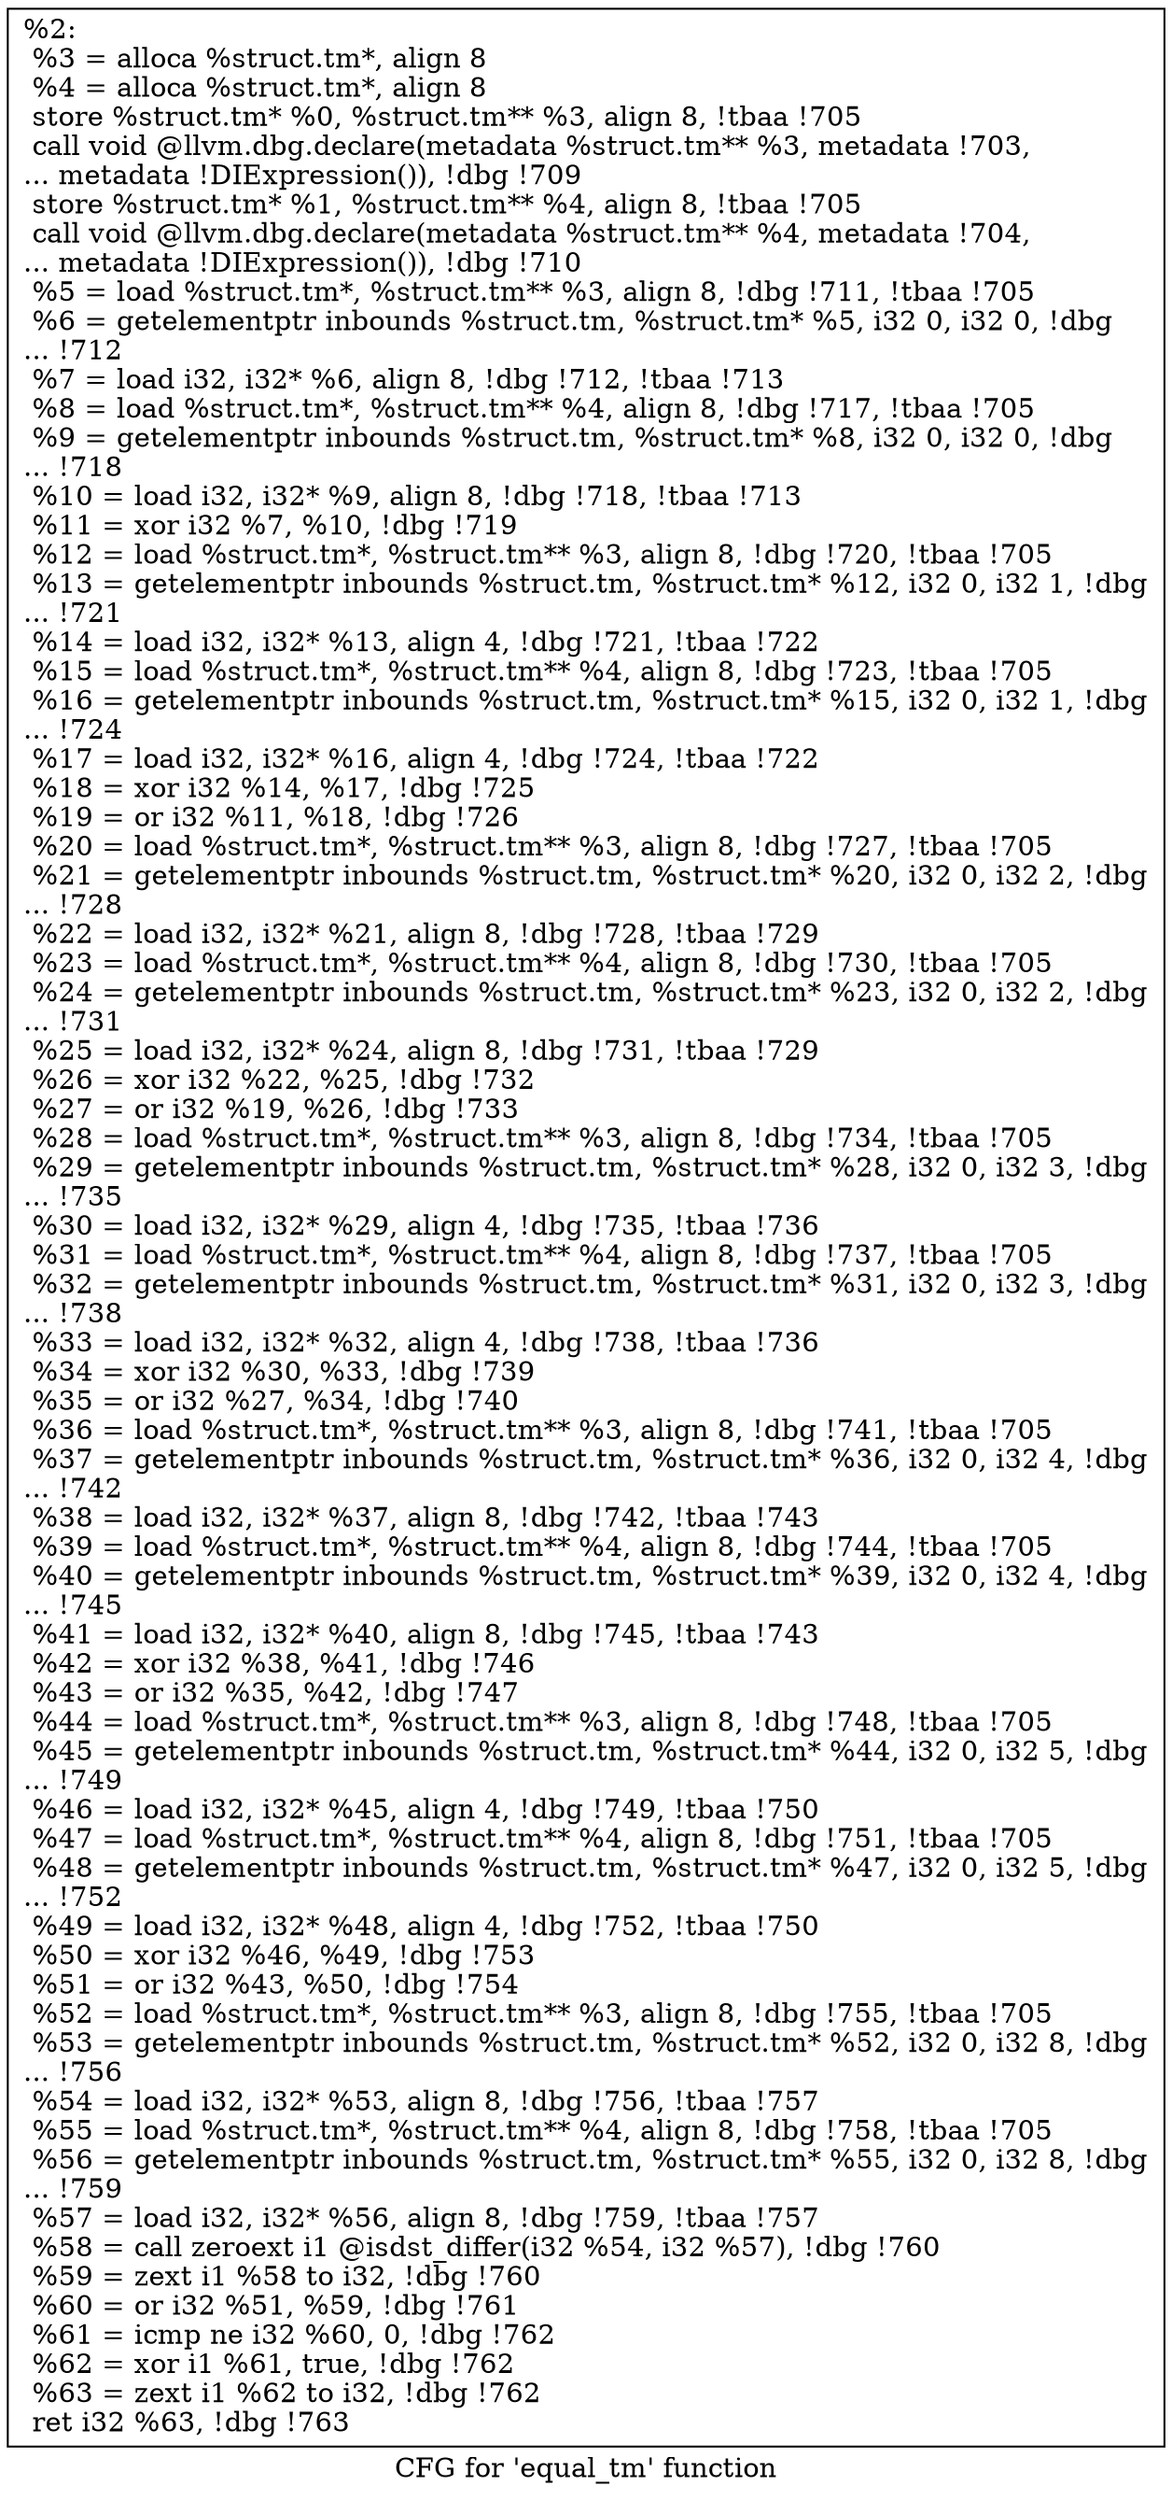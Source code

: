 digraph "CFG for 'equal_tm' function" {
	label="CFG for 'equal_tm' function";

	Node0x22c5280 [shape=record,label="{%2:\l  %3 = alloca %struct.tm*, align 8\l  %4 = alloca %struct.tm*, align 8\l  store %struct.tm* %0, %struct.tm** %3, align 8, !tbaa !705\l  call void @llvm.dbg.declare(metadata %struct.tm** %3, metadata !703,\l... metadata !DIExpression()), !dbg !709\l  store %struct.tm* %1, %struct.tm** %4, align 8, !tbaa !705\l  call void @llvm.dbg.declare(metadata %struct.tm** %4, metadata !704,\l... metadata !DIExpression()), !dbg !710\l  %5 = load %struct.tm*, %struct.tm** %3, align 8, !dbg !711, !tbaa !705\l  %6 = getelementptr inbounds %struct.tm, %struct.tm* %5, i32 0, i32 0, !dbg\l... !712\l  %7 = load i32, i32* %6, align 8, !dbg !712, !tbaa !713\l  %8 = load %struct.tm*, %struct.tm** %4, align 8, !dbg !717, !tbaa !705\l  %9 = getelementptr inbounds %struct.tm, %struct.tm* %8, i32 0, i32 0, !dbg\l... !718\l  %10 = load i32, i32* %9, align 8, !dbg !718, !tbaa !713\l  %11 = xor i32 %7, %10, !dbg !719\l  %12 = load %struct.tm*, %struct.tm** %3, align 8, !dbg !720, !tbaa !705\l  %13 = getelementptr inbounds %struct.tm, %struct.tm* %12, i32 0, i32 1, !dbg\l... !721\l  %14 = load i32, i32* %13, align 4, !dbg !721, !tbaa !722\l  %15 = load %struct.tm*, %struct.tm** %4, align 8, !dbg !723, !tbaa !705\l  %16 = getelementptr inbounds %struct.tm, %struct.tm* %15, i32 0, i32 1, !dbg\l... !724\l  %17 = load i32, i32* %16, align 4, !dbg !724, !tbaa !722\l  %18 = xor i32 %14, %17, !dbg !725\l  %19 = or i32 %11, %18, !dbg !726\l  %20 = load %struct.tm*, %struct.tm** %3, align 8, !dbg !727, !tbaa !705\l  %21 = getelementptr inbounds %struct.tm, %struct.tm* %20, i32 0, i32 2, !dbg\l... !728\l  %22 = load i32, i32* %21, align 8, !dbg !728, !tbaa !729\l  %23 = load %struct.tm*, %struct.tm** %4, align 8, !dbg !730, !tbaa !705\l  %24 = getelementptr inbounds %struct.tm, %struct.tm* %23, i32 0, i32 2, !dbg\l... !731\l  %25 = load i32, i32* %24, align 8, !dbg !731, !tbaa !729\l  %26 = xor i32 %22, %25, !dbg !732\l  %27 = or i32 %19, %26, !dbg !733\l  %28 = load %struct.tm*, %struct.tm** %3, align 8, !dbg !734, !tbaa !705\l  %29 = getelementptr inbounds %struct.tm, %struct.tm* %28, i32 0, i32 3, !dbg\l... !735\l  %30 = load i32, i32* %29, align 4, !dbg !735, !tbaa !736\l  %31 = load %struct.tm*, %struct.tm** %4, align 8, !dbg !737, !tbaa !705\l  %32 = getelementptr inbounds %struct.tm, %struct.tm* %31, i32 0, i32 3, !dbg\l... !738\l  %33 = load i32, i32* %32, align 4, !dbg !738, !tbaa !736\l  %34 = xor i32 %30, %33, !dbg !739\l  %35 = or i32 %27, %34, !dbg !740\l  %36 = load %struct.tm*, %struct.tm** %3, align 8, !dbg !741, !tbaa !705\l  %37 = getelementptr inbounds %struct.tm, %struct.tm* %36, i32 0, i32 4, !dbg\l... !742\l  %38 = load i32, i32* %37, align 8, !dbg !742, !tbaa !743\l  %39 = load %struct.tm*, %struct.tm** %4, align 8, !dbg !744, !tbaa !705\l  %40 = getelementptr inbounds %struct.tm, %struct.tm* %39, i32 0, i32 4, !dbg\l... !745\l  %41 = load i32, i32* %40, align 8, !dbg !745, !tbaa !743\l  %42 = xor i32 %38, %41, !dbg !746\l  %43 = or i32 %35, %42, !dbg !747\l  %44 = load %struct.tm*, %struct.tm** %3, align 8, !dbg !748, !tbaa !705\l  %45 = getelementptr inbounds %struct.tm, %struct.tm* %44, i32 0, i32 5, !dbg\l... !749\l  %46 = load i32, i32* %45, align 4, !dbg !749, !tbaa !750\l  %47 = load %struct.tm*, %struct.tm** %4, align 8, !dbg !751, !tbaa !705\l  %48 = getelementptr inbounds %struct.tm, %struct.tm* %47, i32 0, i32 5, !dbg\l... !752\l  %49 = load i32, i32* %48, align 4, !dbg !752, !tbaa !750\l  %50 = xor i32 %46, %49, !dbg !753\l  %51 = or i32 %43, %50, !dbg !754\l  %52 = load %struct.tm*, %struct.tm** %3, align 8, !dbg !755, !tbaa !705\l  %53 = getelementptr inbounds %struct.tm, %struct.tm* %52, i32 0, i32 8, !dbg\l... !756\l  %54 = load i32, i32* %53, align 8, !dbg !756, !tbaa !757\l  %55 = load %struct.tm*, %struct.tm** %4, align 8, !dbg !758, !tbaa !705\l  %56 = getelementptr inbounds %struct.tm, %struct.tm* %55, i32 0, i32 8, !dbg\l... !759\l  %57 = load i32, i32* %56, align 8, !dbg !759, !tbaa !757\l  %58 = call zeroext i1 @isdst_differ(i32 %54, i32 %57), !dbg !760\l  %59 = zext i1 %58 to i32, !dbg !760\l  %60 = or i32 %51, %59, !dbg !761\l  %61 = icmp ne i32 %60, 0, !dbg !762\l  %62 = xor i1 %61, true, !dbg !762\l  %63 = zext i1 %62 to i32, !dbg !762\l  ret i32 %63, !dbg !763\l}"];
}
